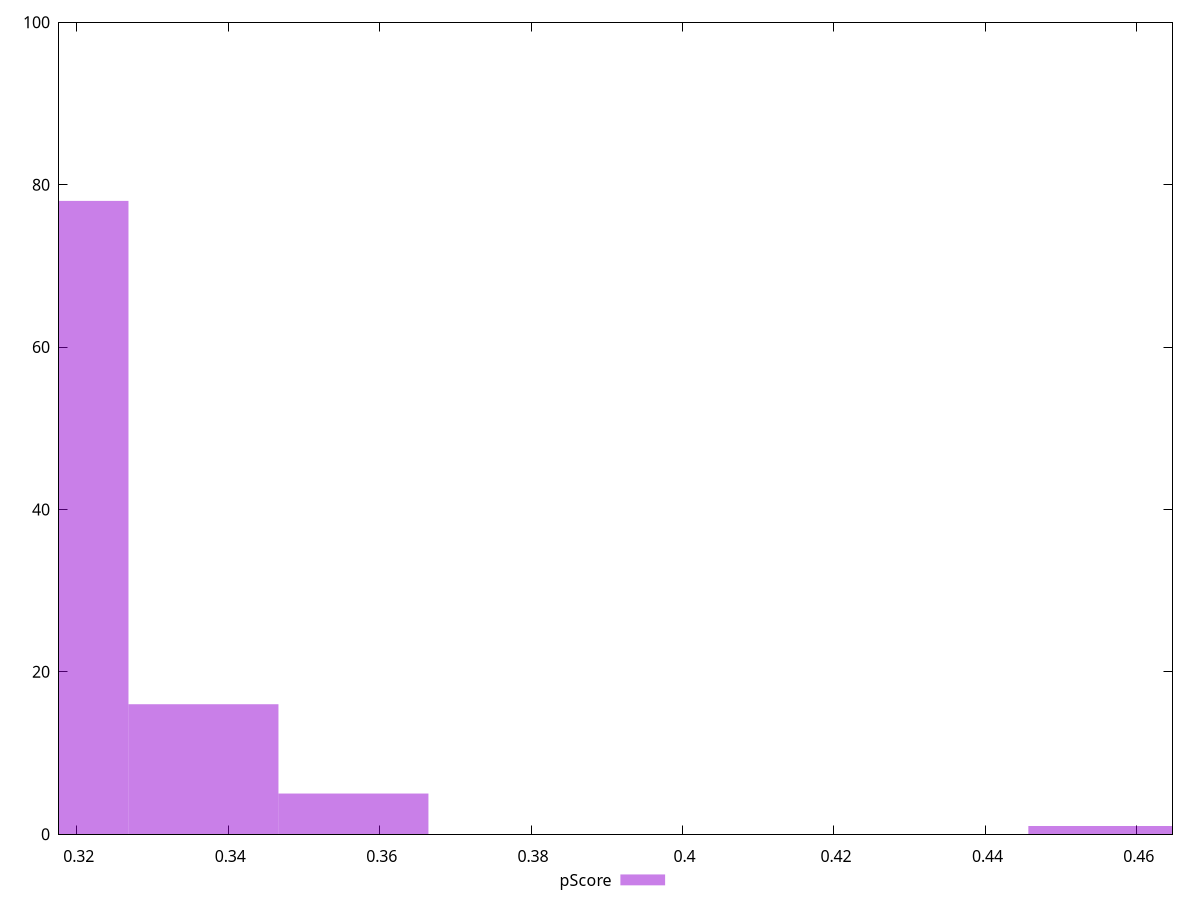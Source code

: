 reset

$pScore <<EOF
0.35653377294470834 5
0.33672634111444677 16
0.3169189092841852 78
0.45557093209601623 1
EOF

set key outside below
set boxwidth 0.019807431830261575
set xrange [0.3176470588235294:0.4647058823529412]
set yrange [0:100]
set trange [0:100]
set style fill transparent solid 0.5 noborder
set terminal svg size 640, 490 enhanced background rgb 'white'
set output "report_00017_2021-02-10T15-08-03.406Z/unused-javascript/samples/pages+cached+noadtech+nomedia/pScore/histogram.svg"

plot $pScore title "pScore" with boxes

reset
